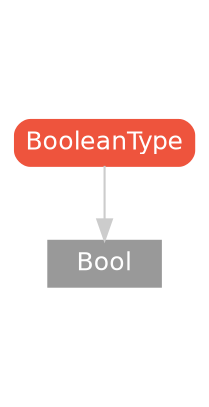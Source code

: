 strict digraph "BooleanType - Type Hierarchy - SwiftDoc.org" {
    pad="0.1,0.8"
    node [shape=box, style="filled,rounded", color="#999999", fillcolor="#999999", fontcolor=white, fontname=Helvetica, fontnames="Helvetica,sansserif", fontsize=12, margin="0.07,0.05", height="0.3"]
    edge [color="#cccccc"]
    "Bool" [URL="/type/Bool/", style=filled]
    "BooleanType" [URL="/protocol/BooleanType/", style="filled,rounded", fillcolor="#ee543d", color="#ee543d"]    "BooleanType" -> "Bool"
    subgraph Types {
        rank = max; "Bool";
    }
}